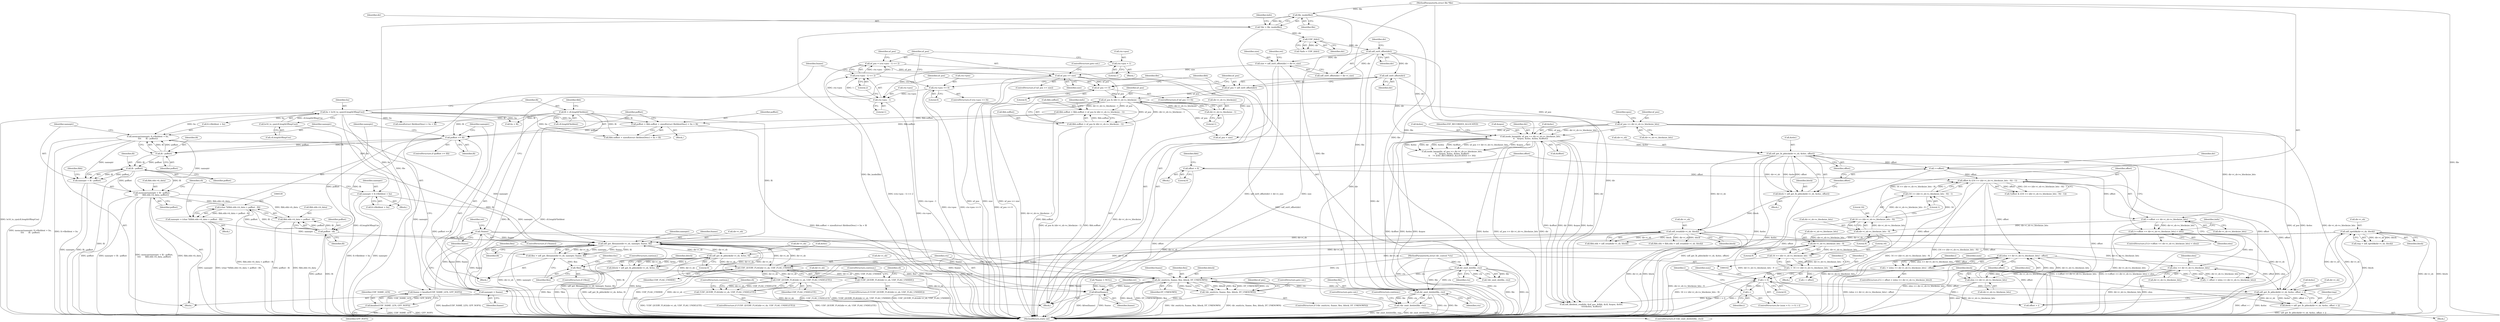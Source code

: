 digraph "1_linux_0e5cc9a40ada6046e6bc3bdfcd0c0d7e4b706b14@API" {
"1000554" [label="(Call,memcpy(nameptr, fi->fileIdent + liu,\n\t\t\t\t       lfi - poffset))"];
"1000551" [label="(Call,nameptr = fname)"];
"1000626" [label="(Call,udf_get_filename(dir->i_sb, nameptr, fname, lfi))"];
"1000408" [label="(Call,udf_tgetblk(dir->i_sb, block))"];
"1000397" [label="(Call,udf_get_lb_pblock(dir->i_sb, &eloc, offset + i))"];
"1000324" [label="(Call,udf_tread(dir->i_sb, block))"];
"1000265" [label="(Call,udf_get_lb_pblock(dir->i_sb, &eloc, offset))"];
"1000237" [label="(Call,inode_bmap(dir, nf_pos >> dir->i_sb->s_blocksize_bits,\n\t\t    &epos, &eloc, &elen, &offset))"];
"1000209" [label="(Call,udf_ext0_offset(dir))"];
"1000137" [label="(Call,udf_ext0_offset(dir))"];
"1000114" [label="(Call,UDF_I(dir))"];
"1000107" [label="(Call,*dir = file_inode(file))"];
"1000109" [label="(Call,file_inode(file))"];
"1000103" [label="(MethodParameterIn,struct file *file)"];
"1000239" [label="(Call,nf_pos >> dir->i_sb->s_blocksize_bits)"];
"1000219" [label="(Call,nf_pos & (dir->i_sb->s_blocksize - 1))"];
"1000207" [label="(Call,nf_pos = udf_ext0_offset(dir))"];
"1000204" [label="(Call,nf_pos == 0)"];
"1000185" [label="(Call,nf_pos >= size)"];
"1000175" [label="(Call,nf_pos = (ctx->pos - 1) << 2)"];
"1000177" [label="(Call,(ctx->pos - 1) << 2)"];
"1000178" [label="(Call,ctx->pos - 1)"];
"1000157" [label="(Call,ctx->pos == 0)"];
"1000170" [label="(Call,ctx->pos = 1)"];
"1000134" [label="(Call,size = udf_ext0_offset(dir) + dir->i_size)"];
"1000221" [label="(Call,dir->i_sb->s_blocksize - 1)"];
"1000263" [label="(Call,block = udf_get_lb_pblock(dir->i_sb, &eloc, offset))"];
"1000376" [label="(Call,(elen >> dir->i_sb->s_blocksize_bits) - offset)"];
"1000377" [label="(Call,elen >> dir->i_sb->s_blocksize_bits)"];
"1000367" [label="(Call,elen >> dir->i_sb->s_blocksize_bits)"];
"1000273" [label="(Call,(++offset << dir->i_sb->s_blocksize_bits) < elen)"];
"1000274" [label="(Call,++offset << dir->i_sb->s_blocksize_bits)"];
"1000275" [label="(Call,++offset)"];
"1000355" [label="(Call,dir->i_sb->s_blocksize_bits - 9)"];
"1000342" [label="(Call,dir->i_sb->s_blocksize_bits - 9)"];
"1000337" [label="(Call,offset & ((16 >> (dir->i_sb->s_blocksize_bits - 9)) - 1))"];
"1000311" [label="(Call,offset = 0)"];
"1000339" [label="(Call,(16 >> (dir->i_sb->s_blocksize_bits - 9)) - 1)"];
"1000340" [label="(Call,16 >> (dir->i_sb->s_blocksize_bits - 9))"];
"1000389" [label="(Call,i > 0)"];
"1000374" [label="(Call,i = (elen >> dir->i_sb->s_blocksize_bits) - offset)"];
"1000392" [label="(Call,i--)"];
"1000351" [label="(Call,i = 16 >> (dir->i_sb->s_blocksize_bits - 9))"];
"1000353" [label="(Call,16 >> (dir->i_sb->s_blocksize_bits - 9))"];
"1000395" [label="(Call,block = udf_get_lb_pblock(dir->i_sb, &eloc, offset + i))"];
"1000647" [label="(Call,udf_get_lb_pblock(dir->i_sb, &tloc, 0))"];
"1000604" [label="(Call,UDF_QUERY_FLAG(dir->i_sb, UDF_FLAG_UNHIDE))"];
"1000587" [label="(Call,UDF_QUERY_FLAG(dir->i_sb, UDF_FLAG_UNDELETE))"];
"1000509" [label="(Call,nameptr = fi->fileIdent + liu)"];
"1000489" [label="(Call,liu = le16_to_cpu(cfi.lengthOfImpUse))"];
"1000491" [label="(Call,le16_to_cpu(cfi.lengthOfImpUse))"];
"1000536" [label="(Call,nameptr = (char *)(fibh.ebh->b_data + poffset - lfi))"];
"1000538" [label="(Call,(char *)(fibh.ebh->b_data + poffset - lfi))"];
"1000564" [label="(Call,memcpy(nameptr + lfi - poffset,\n\t\t\t\t       fibh.ebh->b_data, poffset))"];
"1000554" [label="(Call,memcpy(nameptr, fi->fileIdent + liu,\n\t\t\t\t       lfi - poffset))"];
"1000561" [label="(Call,lfi - poffset)"];
"1000532" [label="(Call,poffset >= lfi)"];
"1000519" [label="(Call,poffset = fibh.soffset + sizeof(struct fileIdentDesc) + liu + lfi)"];
"1000211" [label="(Call,fibh.soffset = fibh.eoffset = nf_pos & (dir->i_sb->s_blocksize - 1))"];
"1000215" [label="(Call,fibh.eoffset = nf_pos & (dir->i_sb->s_blocksize - 1))"];
"1000495" [label="(Call,lfi = cfi.lengthFileIdent)"];
"1000567" [label="(Call,lfi - poffset)"];
"1000546" [label="(Call,poffset - lfi)"];
"1000656" [label="(Call,dir_emit(ctx, fname, flen, iblock, DT_UNKNOWN))"];
"1000165" [label="(Call,dir_emit_dot(file, ctx))"];
"1000104" [label="(MethodParameterIn,struct dir_context *ctx)"];
"1000619" [label="(Call,dir_emit_dotdot(file, ctx))"];
"1000634" [label="(Call,!flen)"];
"1000624" [label="(Call,flen = udf_get_filename(dir->i_sb, nameptr, fname, lfi))"];
"1000645" [label="(Call,iblock = udf_get_lb_pblock(dir->i_sb, &tloc, 0))"];
"1000195" [label="(Call,!fname)"];
"1000189" [label="(Call,fname = kmalloc(UDF_NAME_LEN, GFP_NOFS))"];
"1000191" [label="(Call,kmalloc(UDF_NAME_LEN, GFP_NOFS))"];
"1000565" [label="(Call,nameptr + lfi - poffset)"];
"1000586" [label="(Call,!UDF_QUERY_FLAG(dir->i_sb, UDF_FLAG_UNDELETE))"];
"1000603" [label="(Call,!UDF_QUERY_FLAG(dir->i_sb, UDF_FLAG_UNHIDE))"];
"1000618" [label="(Call,!dir_emit_dotdot(file, ctx))"];
"1000655" [label="(Call,!dir_emit(ctx, fname, flen, iblock, DT_UNKNOWN))"];
"1000693" [label="(Call,kfree(fname))"];
"1000540" [label="(Call,fibh.ebh->b_data + poffset - lfi)"];
"1000561" [label="(Call,lfi - poffset)"];
"1000108" [label="(Identifier,dir)"];
"1000365" [label="(Identifier,i)"];
"1000189" [label="(Call,fname = kmalloc(UDF_NAME_LEN, GFP_NOFS))"];
"1000265" [label="(Call,udf_get_lb_pblock(dir->i_sb, &eloc, offset))"];
"1000519" [label="(Call,poffset = fibh.soffset + sizeof(struct fileIdentDesc) + liu + lfi)"];
"1000109" [label="(Call,file_inode(file))"];
"1000274" [label="(Call,++offset << dir->i_sb->s_blocksize_bits)"];
"1000453" [label="(Call,nf_pos < size)"];
"1000391" [label="(Literal,0)"];
"1000401" [label="(Call,&eloc)"];
"1000199" [label="(Identifier,ret)"];
"1000509" [label="(Call,nameptr = fi->fileIdent + liu)"];
"1000340" [label="(Call,16 >> (dir->i_sb->s_blocksize_bits - 9))"];
"1000469" [label="(Call,udf_fileident_read(dir, &nf_pos, &fibh, &cfi, &epos, &eloc,\n\t\t\t\t\t&elen, &offset))"];
"1000114" [label="(Call,UDF_I(dir))"];
"1000547" [label="(Identifier,poffset)"];
"1000533" [label="(Identifier,poffset)"];
"1000375" [label="(Identifier,i)"];
"1000661" [label="(Identifier,DT_UNKNOWN)"];
"1000551" [label="(Call,nameptr = fname)"];
"1000127" [label="(Call,*fname = NULL)"];
"1000622" [label="(ControlStructure,goto out;)"];
"1000207" [label="(Call,nf_pos = udf_ext0_offset(dir))"];
"1000362" [label="(ControlStructure,if (i + offset > (elen >> dir->i_sb->s_blocksize_bits)))"];
"1000363" [label="(Call,i + offset > (elen >> dir->i_sb->s_blocksize_bits))"];
"1000528" [label="(Call,liu + lfi)"];
"1000191" [label="(Call,kmalloc(UDF_NAME_LEN, GFP_NOFS))"];
"1000376" [label="(Call,(elen >> dir->i_sb->s_blocksize_bits) - offset)"];
"1000555" [label="(Identifier,nameptr)"];
"1000694" [label="(Identifier,fname)"];
"1000495" [label="(Call,lfi = cfi.lengthFileIdent)"];
"1000137" [label="(Call,udf_ext0_offset(dir))"];
"1000176" [label="(Identifier,nf_pos)"];
"1000187" [label="(Identifier,size)"];
"1000490" [label="(Identifier,liu)"];
"1000568" [label="(Identifier,lfi)"];
"1000635" [label="(Identifier,flen)"];
"1000377" [label="(Call,elen >> dir->i_sb->s_blocksize_bits)"];
"1000492" [label="(Call,cfi.lengthOfImpUse)"];
"1000175" [label="(Call,nf_pos = (ctx->pos - 1) << 2)"];
"1000352" [label="(Identifier,i)"];
"1000161" [label="(Literal,0)"];
"1000158" [label="(Call,ctx->pos)"];
"1000586" [label="(Call,!UDF_QUERY_FLAG(dir->i_sb, UDF_FLAG_UNDELETE))"];
"1000532" [label="(Call,poffset >= lfi)"];
"1000313" [label="(Literal,0)"];
"1000336" [label="(Call,!(offset & ((16 >> (dir->i_sb->s_blocksize_bits - 9)) - 1)))"];
"1000403" [label="(Call,offset + i)"];
"1000271" [label="(Identifier,offset)"];
"1000134" [label="(Call,size = udf_ext0_offset(dir) + dir->i_size)"];
"1000491" [label="(Call,le16_to_cpu(cfi.lengthOfImpUse))"];
"1000103" [label="(MethodParameterIn,struct file *file)"];
"1000162" [label="(Block,)"];
"1000608" [label="(Identifier,UDF_FLAG_UNHIDE)"];
"1000658" [label="(Identifier,fname)"];
"1000104" [label="(MethodParameterIn,struct dir_context *ctx)"];
"1000517" [label="(Block,)"];
"1000632" [label="(Identifier,lfi)"];
"1000188" [label="(ControlStructure,goto out;)"];
"1000361" [label="(Literal,9)"];
"1000433" [label="(Identifier,num)"];
"1000206" [label="(Literal,0)"];
"1000591" [label="(Identifier,UDF_FLAG_UNDELETE)"];
"1000625" [label="(Identifier,flen)"];
"1000277" [label="(Call,dir->i_sb->s_blocksize_bits)"];
"1000605" [label="(Call,dir->i_sb)"];
"1000645" [label="(Call,iblock = udf_get_lb_pblock(dir->i_sb, &tloc, 0))"];
"1000620" [label="(Identifier,file)"];
"1000454" [label="(Identifier,nf_pos)"];
"1000204" [label="(Call,nf_pos == 0)"];
"1000182" [label="(Literal,1)"];
"1000179" [label="(Call,ctx->pos)"];
"1000634" [label="(Call,!flen)"];
"1000587" [label="(Call,UDF_QUERY_FLAG(dir->i_sb, UDF_FLAG_UNDELETE))"];
"1000630" [label="(Identifier,nameptr)"];
"1000136" [label="(Call,udf_ext0_offset(dir) + dir->i_size)"];
"1000356" [label="(Call,dir->i_sb->s_blocksize_bits)"];
"1000565" [label="(Call,nameptr + lfi - poffset)"];
"1000266" [label="(Call,dir->i_sb)"];
"1000275" [label="(Call,++offset)"];
"1000212" [label="(Call,fibh.soffset)"];
"1000205" [label="(Identifier,nf_pos)"];
"1000174" [label="(Literal,1)"];
"1000354" [label="(Literal,16)"];
"1000569" [label="(Identifier,poffset)"];
"1000236" [label="(Call,inode_bmap(dir, nf_pos >> dir->i_sb->s_blocksize_bits,\n\t\t    &epos, &eloc, &elen, &offset)\n\t\t    != (EXT_RECORDED_ALLOCATED >> 30))"];
"1000311" [label="(Call,offset = 0)"];
"1000178" [label="(Call,ctx->pos - 1)"];
"1000603" [label="(Call,!UDF_QUERY_FLAG(dir->i_sb, UDF_FLAG_UNHIDE))"];
"1000597" [label="(Identifier,cfi)"];
"1000255" [label="(Identifier,EXT_RECORDED_ALLOCATED)"];
"1000531" [label="(ControlStructure,if (poffset >= lfi))"];
"1000536" [label="(Call,nameptr = (char *)(fibh.ebh->b_data + poffset - lfi))"];
"1000623" [label="(ControlStructure,continue;)"];
"1000541" [label="(Call,fibh.ebh->b_data)"];
"1000389" [label="(Call,i > 0)"];
"1000575" [label="(Identifier,poffset)"];
"1000112" [label="(Call,*iinfo = UDF_I(dir))"];
"1000227" [label="(Literal,1)"];
"1000216" [label="(Call,fibh.eoffset)"];
"1000349" [label="(Literal,1)"];
"1000636" [label="(ControlStructure,continue;)"];
"1000550" [label="(Block,)"];
"1000546" [label="(Call,poffset - lfi)"];
"1000246" [label="(Call,&epos)"];
"1000165" [label="(Call,dir_emit_dot(file, ctx))"];
"1000238" [label="(Identifier,dir)"];
"1000222" [label="(Call,dir->i_sb->s_blocksize)"];
"1000231" [label="(Identifier,iinfo)"];
"1000353" [label="(Call,16 >> (dir->i_sb->s_blocksize_bits - 9))"];
"1000618" [label="(Call,!dir_emit_dotdot(file, ctx))"];
"1000633" [label="(ControlStructure,if (!flen))"];
"1000697" [label="(MethodReturn,static int)"];
"1000535" [label="(Block,)"];
"1000617" [label="(ControlStructure,if (!dir_emit_dotdot(file, ctx)))"];
"1000234" [label="(Block,)"];
"1000209" [label="(Call,udf_ext0_offset(dir))"];
"1000351" [label="(Call,i = 16 >> (dir->i_sb->s_blocksize_bits - 9))"];
"1000393" [label="(Identifier,i)"];
"1000164" [label="(Call,!dir_emit_dot(file, ctx))"];
"1000613" [label="(Identifier,cfi)"];
"1000521" [label="(Call,fibh.soffset + sizeof(struct fileIdentDesc) + liu + lfi)"];
"1000105" [label="(Block,)"];
"1000140" [label="(Identifier,dir)"];
"1000659" [label="(Identifier,flen)"];
"1000324" [label="(Call,udf_tread(dir->i_sb, block))"];
"1000497" [label="(Call,cfi.lengthFileIdent)"];
"1000385" [label="(ControlStructure,for (num = 0; i > 0; i--))"];
"1000184" [label="(ControlStructure,if (nf_pos >= size))"];
"1000312" [label="(Identifier,offset)"];
"1000580" [label="(Identifier,cfi)"];
"1000395" [label="(Call,block = udf_get_lb_pblock(dir->i_sb, &eloc, offset + i))"];
"1000368" [label="(Identifier,elen)"];
"1000355" [label="(Call,dir->i_sb->s_blocksize_bits - 9)"];
"1000279" [label="(Identifier,dir)"];
"1000392" [label="(Call,i--)"];
"1000221" [label="(Call,dir->i_sb->s_blocksize - 1)"];
"1000151" [label="(Identifier,ret)"];
"1000237" [label="(Call,inode_bmap(dir, nf_pos >> dir->i_sb->s_blocksize_bits,\n\t\t    &epos, &eloc, &elen, &offset))"];
"1000264" [label="(Identifier,block)"];
"1000110" [label="(Identifier,file)"];
"1000115" [label="(Identifier,dir)"];
"1000631" [label="(Identifier,fname)"];
"1000166" [label="(Identifier,file)"];
"1000325" [label="(Call,dir->i_sb)"];
"1000537" [label="(Identifier,nameptr)"];
"1000585" [label="(ControlStructure,if (!UDF_QUERY_FLAG(dir->i_sb, UDF_FLAG_UNDELETE)))"];
"1000696" [label="(Identifier,ret)"];
"1000564" [label="(Call,memcpy(nameptr + lfi - poffset,\n\t\t\t\t       fibh.ebh->b_data, poffset))"];
"1000588" [label="(Call,dir->i_sb)"];
"1000240" [label="(Identifier,nf_pos)"];
"1000570" [label="(Call,fibh.ebh->b_data)"];
"1000113" [label="(Identifier,iinfo)"];
"1000396" [label="(Identifier,block)"];
"1000511" [label="(Call,fi->fileIdent + liu)"];
"1000328" [label="(Identifier,block)"];
"1000276" [label="(Identifier,offset)"];
"1000379" [label="(Call,dir->i_sb->s_blocksize_bits)"];
"1000387" [label="(Identifier,num)"];
"1000407" [label="(Identifier,tmp)"];
"1000190" [label="(Identifier,fname)"];
"1000520" [label="(Identifier,poffset)"];
"1000193" [label="(Identifier,GFP_NOFS)"];
"1000408" [label="(Call,udf_tgetblk(dir->i_sb, block))"];
"1000208" [label="(Identifier,nf_pos)"];
"1000186" [label="(Identifier,nf_pos)"];
"1000320" [label="(Call,fibh.ebh = udf_tread(dir->i_sb, block))"];
"1000156" [label="(ControlStructure,if (ctx->pos == 0))"];
"1000342" [label="(Call,dir->i_sb->s_blocksize_bits - 9)"];
"1000548" [label="(Identifier,lfi)"];
"1000627" [label="(Call,dir->i_sb)"];
"1000406" [label="(Call,tmp = udf_tgetblk(dir->i_sb, block))"];
"1000263" [label="(Call,block = udf_get_lb_pblock(dir->i_sb, &eloc, offset))"];
"1000241" [label="(Call,dir->i_sb->s_blocksize_bits)"];
"1000211" [label="(Call,fibh.soffset = fibh.eoffset = nf_pos & (dir->i_sb->s_blocksize - 1))"];
"1000489" [label="(Call,liu = le16_to_cpu(cfi.lengthOfImpUse))"];
"1000272" [label="(ControlStructure,if ((++offset << dir->i_sb->s_blocksize_bits) < elen))"];
"1000510" [label="(Identifier,nameptr)"];
"1000626" [label="(Call,udf_get_filename(dir->i_sb, nameptr, fname, lfi))"];
"1000239" [label="(Call,nf_pos >> dir->i_sb->s_blocksize_bits)"];
"1000192" [label="(Identifier,UDF_NAME_LEN)"];
"1000656" [label="(Call,dir_emit(ctx, fname, flen, iblock, DT_UNKNOWN))"];
"1000195" [label="(Call,!fname)"];
"1000210" [label="(Identifier,dir)"];
"1000183" [label="(Literal,2)"];
"1000348" [label="(Literal,9)"];
"1000310" [label="(Block,)"];
"1000660" [label="(Identifier,iblock)"];
"1000107" [label="(Call,*dir = file_inode(file))"];
"1000185" [label="(Call,nf_pos >= size)"];
"1000364" [label="(Call,i + offset)"];
"1000609" [label="(ControlStructure,continue;)"];
"1000203" [label="(ControlStructure,if (nf_pos == 0))"];
"1000252" [label="(Call,&offset)"];
"1000177" [label="(Call,(ctx->pos - 1) << 2)"];
"1000646" [label="(Identifier,iblock)"];
"1000397" [label="(Call,udf_get_lb_pblock(dir->i_sb, &eloc, offset + i))"];
"1000316" [label="(Call,fibh.sbh = fibh.ebh = udf_tread(dir->i_sb, block))"];
"1000171" [label="(Call,ctx->pos)"];
"1000624" [label="(Call,flen = udf_get_filename(dir->i_sb, nameptr, fname, lfi))"];
"1000248" [label="(Call,&eloc)"];
"1000338" [label="(Identifier,offset)"];
"1000619" [label="(Call,dir_emit_dotdot(file, ctx))"];
"1000503" [label="(Identifier,fibh)"];
"1000556" [label="(Call,fi->fileIdent + liu)"];
"1000496" [label="(Identifier,lfi)"];
"1000343" [label="(Call,dir->i_sb->s_blocksize_bits)"];
"1000456" [label="(Block,)"];
"1000648" [label="(Call,dir->i_sb)"];
"1000247" [label="(Identifier,epos)"];
"1000563" [label="(Identifier,poffset)"];
"1000638" [label="(Identifier,tloc)"];
"1000138" [label="(Identifier,dir)"];
"1000220" [label="(Identifier,nf_pos)"];
"1000219" [label="(Call,nf_pos & (dir->i_sb->s_blocksize - 1))"];
"1000394" [label="(Block,)"];
"1000170" [label="(Call,ctx->pos = 1)"];
"1000655" [label="(Call,!dir_emit(ctx, fname, flen, iblock, DT_UNKNOWN))"];
"1000654" [label="(ControlStructure,if (!dir_emit(ctx, fname, flen, iblock, DT_UNKNOWN)))"];
"1000157" [label="(Call,ctx->pos == 0)"];
"1000602" [label="(ControlStructure,if (!UDF_QUERY_FLAG(dir->i_sb, UDF_FLAG_UNHIDE)))"];
"1000167" [label="(Identifier,ctx)"];
"1000554" [label="(Call,memcpy(nameptr, fi->fileIdent + liu,\n\t\t\t\t       lfi - poffset))"];
"1000604" [label="(Call,UDF_QUERY_FLAG(dir->i_sb, UDF_FLAG_UNHIDE))"];
"1000525" [label="(Call,sizeof(struct fileIdentDesc) + liu + lfi)"];
"1000194" [label="(ControlStructure,if (!fname))"];
"1000196" [label="(Identifier,fname)"];
"1000693" [label="(Call,kfree(fname))"];
"1000369" [label="(Call,dir->i_sb->s_blocksize_bits)"];
"1000657" [label="(Identifier,ctx)"];
"1000647" [label="(Call,udf_get_lb_pblock(dir->i_sb, &tloc, 0))"];
"1000213" [label="(Identifier,fibh)"];
"1000651" [label="(Call,&tloc)"];
"1000534" [label="(Identifier,lfi)"];
"1000135" [label="(Identifier,size)"];
"1000662" [label="(ControlStructure,goto out;)"];
"1000553" [label="(Identifier,fname)"];
"1000398" [label="(Call,dir->i_sb)"];
"1000552" [label="(Identifier,nameptr)"];
"1000318" [label="(Identifier,fibh)"];
"1000621" [label="(Identifier,ctx)"];
"1000390" [label="(Identifier,i)"];
"1000540" [label="(Call,fibh.ebh->b_data + poffset - lfi)"];
"1000562" [label="(Identifier,lfi)"];
"1000269" [label="(Call,&eloc)"];
"1000367" [label="(Call,elen >> dir->i_sb->s_blocksize_bits)"];
"1000282" [label="(Identifier,elen)"];
"1000566" [label="(Identifier,nameptr)"];
"1000287" [label="(Identifier,iinfo)"];
"1000339" [label="(Call,(16 >> (dir->i_sb->s_blocksize_bits - 9)) - 1)"];
"1000350" [label="(Block,)"];
"1000592" [label="(ControlStructure,continue;)"];
"1000273" [label="(Call,(++offset << dir->i_sb->s_blocksize_bits) < elen)"];
"1000378" [label="(Identifier,elen)"];
"1000337" [label="(Call,offset & ((16 >> (dir->i_sb->s_blocksize_bits - 9)) - 1))"];
"1000538" [label="(Call,(char *)(fibh.ebh->b_data + poffset - lfi))"];
"1000341" [label="(Literal,16)"];
"1000384" [label="(Identifier,offset)"];
"1000250" [label="(Call,&elen)"];
"1000508" [label="(Block,)"];
"1000572" [label="(Identifier,fibh)"];
"1000567" [label="(Call,lfi - poffset)"];
"1000412" [label="(Identifier,block)"];
"1000653" [label="(Literal,0)"];
"1000409" [label="(Call,dir->i_sb)"];
"1000215" [label="(Call,fibh.eoffset = nf_pos & (dir->i_sb->s_blocksize - 1))"];
"1000374" [label="(Call,i = (elen >> dir->i_sb->s_blocksize_bits) - offset)"];
"1000554" -> "1000550"  [label="AST: "];
"1000554" -> "1000561"  [label="CFG: "];
"1000555" -> "1000554"  [label="AST: "];
"1000556" -> "1000554"  [label="AST: "];
"1000561" -> "1000554"  [label="AST: "];
"1000566" -> "1000554"  [label="CFG: "];
"1000554" -> "1000697"  [label="DDG: memcpy(nameptr, fi->fileIdent + liu,\n\t\t\t\t       lfi - poffset)"];
"1000554" -> "1000697"  [label="DDG: fi->fileIdent + liu"];
"1000551" -> "1000554"  [label="DDG: nameptr"];
"1000489" -> "1000554"  [label="DDG: liu"];
"1000561" -> "1000554"  [label="DDG: lfi"];
"1000561" -> "1000554"  [label="DDG: poffset"];
"1000554" -> "1000564"  [label="DDG: nameptr"];
"1000554" -> "1000565"  [label="DDG: nameptr"];
"1000554" -> "1000626"  [label="DDG: nameptr"];
"1000551" -> "1000550"  [label="AST: "];
"1000551" -> "1000553"  [label="CFG: "];
"1000552" -> "1000551"  [label="AST: "];
"1000553" -> "1000551"  [label="AST: "];
"1000555" -> "1000551"  [label="CFG: "];
"1000626" -> "1000551"  [label="DDG: fname"];
"1000656" -> "1000551"  [label="DDG: fname"];
"1000195" -> "1000551"  [label="DDG: fname"];
"1000626" -> "1000624"  [label="AST: "];
"1000626" -> "1000632"  [label="CFG: "];
"1000627" -> "1000626"  [label="AST: "];
"1000630" -> "1000626"  [label="AST: "];
"1000631" -> "1000626"  [label="AST: "];
"1000632" -> "1000626"  [label="AST: "];
"1000624" -> "1000626"  [label="CFG: "];
"1000626" -> "1000697"  [label="DDG: nameptr"];
"1000626" -> "1000697"  [label="DDG: lfi"];
"1000626" -> "1000697"  [label="DDG: dir->i_sb"];
"1000626" -> "1000587"  [label="DDG: dir->i_sb"];
"1000626" -> "1000604"  [label="DDG: dir->i_sb"];
"1000626" -> "1000624"  [label="DDG: dir->i_sb"];
"1000626" -> "1000624"  [label="DDG: nameptr"];
"1000626" -> "1000624"  [label="DDG: fname"];
"1000626" -> "1000624"  [label="DDG: lfi"];
"1000408" -> "1000626"  [label="DDG: dir->i_sb"];
"1000647" -> "1000626"  [label="DDG: dir->i_sb"];
"1000604" -> "1000626"  [label="DDG: dir->i_sb"];
"1000324" -> "1000626"  [label="DDG: dir->i_sb"];
"1000587" -> "1000626"  [label="DDG: dir->i_sb"];
"1000509" -> "1000626"  [label="DDG: nameptr"];
"1000536" -> "1000626"  [label="DDG: nameptr"];
"1000656" -> "1000626"  [label="DDG: fname"];
"1000195" -> "1000626"  [label="DDG: fname"];
"1000546" -> "1000626"  [label="DDG: lfi"];
"1000567" -> "1000626"  [label="DDG: lfi"];
"1000495" -> "1000626"  [label="DDG: lfi"];
"1000626" -> "1000647"  [label="DDG: dir->i_sb"];
"1000626" -> "1000656"  [label="DDG: fname"];
"1000626" -> "1000693"  [label="DDG: fname"];
"1000408" -> "1000406"  [label="AST: "];
"1000408" -> "1000412"  [label="CFG: "];
"1000409" -> "1000408"  [label="AST: "];
"1000412" -> "1000408"  [label="AST: "];
"1000406" -> "1000408"  [label="CFG: "];
"1000408" -> "1000697"  [label="DDG: dir->i_sb"];
"1000408" -> "1000697"  [label="DDG: block"];
"1000408" -> "1000397"  [label="DDG: dir->i_sb"];
"1000408" -> "1000406"  [label="DDG: dir->i_sb"];
"1000408" -> "1000406"  [label="DDG: block"];
"1000397" -> "1000408"  [label="DDG: dir->i_sb"];
"1000395" -> "1000408"  [label="DDG: block"];
"1000408" -> "1000587"  [label="DDG: dir->i_sb"];
"1000408" -> "1000604"  [label="DDG: dir->i_sb"];
"1000397" -> "1000395"  [label="AST: "];
"1000397" -> "1000403"  [label="CFG: "];
"1000398" -> "1000397"  [label="AST: "];
"1000401" -> "1000397"  [label="AST: "];
"1000403" -> "1000397"  [label="AST: "];
"1000395" -> "1000397"  [label="CFG: "];
"1000397" -> "1000697"  [label="DDG: &eloc"];
"1000397" -> "1000697"  [label="DDG: offset + i"];
"1000397" -> "1000395"  [label="DDG: dir->i_sb"];
"1000397" -> "1000395"  [label="DDG: &eloc"];
"1000397" -> "1000395"  [label="DDG: offset + i"];
"1000324" -> "1000397"  [label="DDG: dir->i_sb"];
"1000265" -> "1000397"  [label="DDG: &eloc"];
"1000376" -> "1000397"  [label="DDG: offset"];
"1000337" -> "1000397"  [label="DDG: offset"];
"1000389" -> "1000397"  [label="DDG: i"];
"1000397" -> "1000469"  [label="DDG: &eloc"];
"1000324" -> "1000320"  [label="AST: "];
"1000324" -> "1000328"  [label="CFG: "];
"1000325" -> "1000324"  [label="AST: "];
"1000328" -> "1000324"  [label="AST: "];
"1000320" -> "1000324"  [label="CFG: "];
"1000324" -> "1000697"  [label="DDG: block"];
"1000324" -> "1000697"  [label="DDG: dir->i_sb"];
"1000324" -> "1000316"  [label="DDG: dir->i_sb"];
"1000324" -> "1000316"  [label="DDG: block"];
"1000324" -> "1000320"  [label="DDG: dir->i_sb"];
"1000324" -> "1000320"  [label="DDG: block"];
"1000265" -> "1000324"  [label="DDG: dir->i_sb"];
"1000263" -> "1000324"  [label="DDG: block"];
"1000324" -> "1000587"  [label="DDG: dir->i_sb"];
"1000324" -> "1000604"  [label="DDG: dir->i_sb"];
"1000265" -> "1000263"  [label="AST: "];
"1000265" -> "1000271"  [label="CFG: "];
"1000266" -> "1000265"  [label="AST: "];
"1000269" -> "1000265"  [label="AST: "];
"1000271" -> "1000265"  [label="AST: "];
"1000263" -> "1000265"  [label="CFG: "];
"1000265" -> "1000697"  [label="DDG: &eloc"];
"1000265" -> "1000263"  [label="DDG: dir->i_sb"];
"1000265" -> "1000263"  [label="DDG: &eloc"];
"1000265" -> "1000263"  [label="DDG: offset"];
"1000237" -> "1000265"  [label="DDG: &eloc"];
"1000265" -> "1000275"  [label="DDG: offset"];
"1000265" -> "1000469"  [label="DDG: &eloc"];
"1000237" -> "1000236"  [label="AST: "];
"1000237" -> "1000252"  [label="CFG: "];
"1000238" -> "1000237"  [label="AST: "];
"1000239" -> "1000237"  [label="AST: "];
"1000246" -> "1000237"  [label="AST: "];
"1000248" -> "1000237"  [label="AST: "];
"1000250" -> "1000237"  [label="AST: "];
"1000252" -> "1000237"  [label="AST: "];
"1000255" -> "1000237"  [label="CFG: "];
"1000237" -> "1000697"  [label="DDG: &eloc"];
"1000237" -> "1000697"  [label="DDG: nf_pos >> dir->i_sb->s_blocksize_bits"];
"1000237" -> "1000697"  [label="DDG: dir"];
"1000237" -> "1000697"  [label="DDG: &offset"];
"1000237" -> "1000697"  [label="DDG: &elen"];
"1000237" -> "1000697"  [label="DDG: &epos"];
"1000237" -> "1000236"  [label="DDG: &eloc"];
"1000237" -> "1000236"  [label="DDG: dir"];
"1000237" -> "1000236"  [label="DDG: &elen"];
"1000237" -> "1000236"  [label="DDG: &offset"];
"1000237" -> "1000236"  [label="DDG: nf_pos >> dir->i_sb->s_blocksize_bits"];
"1000237" -> "1000236"  [label="DDG: &epos"];
"1000209" -> "1000237"  [label="DDG: dir"];
"1000137" -> "1000237"  [label="DDG: dir"];
"1000239" -> "1000237"  [label="DDG: nf_pos"];
"1000239" -> "1000237"  [label="DDG: dir->i_sb->s_blocksize_bits"];
"1000237" -> "1000469"  [label="DDG: dir"];
"1000237" -> "1000469"  [label="DDG: &epos"];
"1000237" -> "1000469"  [label="DDG: &elen"];
"1000237" -> "1000469"  [label="DDG: &offset"];
"1000209" -> "1000207"  [label="AST: "];
"1000209" -> "1000210"  [label="CFG: "];
"1000210" -> "1000209"  [label="AST: "];
"1000207" -> "1000209"  [label="CFG: "];
"1000209" -> "1000697"  [label="DDG: dir"];
"1000209" -> "1000207"  [label="DDG: dir"];
"1000137" -> "1000209"  [label="DDG: dir"];
"1000209" -> "1000469"  [label="DDG: dir"];
"1000137" -> "1000136"  [label="AST: "];
"1000137" -> "1000138"  [label="CFG: "];
"1000138" -> "1000137"  [label="AST: "];
"1000140" -> "1000137"  [label="CFG: "];
"1000137" -> "1000697"  [label="DDG: dir"];
"1000137" -> "1000134"  [label="DDG: dir"];
"1000137" -> "1000136"  [label="DDG: dir"];
"1000114" -> "1000137"  [label="DDG: dir"];
"1000137" -> "1000469"  [label="DDG: dir"];
"1000114" -> "1000112"  [label="AST: "];
"1000114" -> "1000115"  [label="CFG: "];
"1000115" -> "1000114"  [label="AST: "];
"1000112" -> "1000114"  [label="CFG: "];
"1000114" -> "1000112"  [label="DDG: dir"];
"1000107" -> "1000114"  [label="DDG: dir"];
"1000107" -> "1000105"  [label="AST: "];
"1000107" -> "1000109"  [label="CFG: "];
"1000108" -> "1000107"  [label="AST: "];
"1000109" -> "1000107"  [label="AST: "];
"1000113" -> "1000107"  [label="CFG: "];
"1000107" -> "1000697"  [label="DDG: file_inode(file)"];
"1000109" -> "1000107"  [label="DDG: file"];
"1000109" -> "1000110"  [label="CFG: "];
"1000110" -> "1000109"  [label="AST: "];
"1000109" -> "1000697"  [label="DDG: file"];
"1000103" -> "1000109"  [label="DDG: file"];
"1000109" -> "1000165"  [label="DDG: file"];
"1000109" -> "1000619"  [label="DDG: file"];
"1000103" -> "1000102"  [label="AST: "];
"1000103" -> "1000697"  [label="DDG: file"];
"1000103" -> "1000165"  [label="DDG: file"];
"1000103" -> "1000619"  [label="DDG: file"];
"1000239" -> "1000241"  [label="CFG: "];
"1000240" -> "1000239"  [label="AST: "];
"1000241" -> "1000239"  [label="AST: "];
"1000247" -> "1000239"  [label="CFG: "];
"1000239" -> "1000697"  [label="DDG: nf_pos"];
"1000239" -> "1000697"  [label="DDG: dir->i_sb->s_blocksize_bits"];
"1000219" -> "1000239"  [label="DDG: nf_pos"];
"1000239" -> "1000274"  [label="DDG: dir->i_sb->s_blocksize_bits"];
"1000239" -> "1000453"  [label="DDG: nf_pos"];
"1000219" -> "1000215"  [label="AST: "];
"1000219" -> "1000221"  [label="CFG: "];
"1000220" -> "1000219"  [label="AST: "];
"1000221" -> "1000219"  [label="AST: "];
"1000215" -> "1000219"  [label="CFG: "];
"1000219" -> "1000697"  [label="DDG: dir->i_sb->s_blocksize - 1"];
"1000219" -> "1000211"  [label="DDG: nf_pos"];
"1000219" -> "1000211"  [label="DDG: dir->i_sb->s_blocksize - 1"];
"1000219" -> "1000215"  [label="DDG: nf_pos"];
"1000219" -> "1000215"  [label="DDG: dir->i_sb->s_blocksize - 1"];
"1000207" -> "1000219"  [label="DDG: nf_pos"];
"1000204" -> "1000219"  [label="DDG: nf_pos"];
"1000221" -> "1000219"  [label="DDG: dir->i_sb->s_blocksize"];
"1000221" -> "1000219"  [label="DDG: 1"];
"1000219" -> "1000453"  [label="DDG: nf_pos"];
"1000207" -> "1000203"  [label="AST: "];
"1000208" -> "1000207"  [label="AST: "];
"1000213" -> "1000207"  [label="CFG: "];
"1000207" -> "1000697"  [label="DDG: udf_ext0_offset(dir)"];
"1000204" -> "1000203"  [label="AST: "];
"1000204" -> "1000206"  [label="CFG: "];
"1000205" -> "1000204"  [label="AST: "];
"1000206" -> "1000204"  [label="AST: "];
"1000208" -> "1000204"  [label="CFG: "];
"1000213" -> "1000204"  [label="CFG: "];
"1000204" -> "1000697"  [label="DDG: nf_pos == 0"];
"1000185" -> "1000204"  [label="DDG: nf_pos"];
"1000185" -> "1000184"  [label="AST: "];
"1000185" -> "1000187"  [label="CFG: "];
"1000186" -> "1000185"  [label="AST: "];
"1000187" -> "1000185"  [label="AST: "];
"1000188" -> "1000185"  [label="CFG: "];
"1000190" -> "1000185"  [label="CFG: "];
"1000185" -> "1000697"  [label="DDG: nf_pos"];
"1000185" -> "1000697"  [label="DDG: size"];
"1000185" -> "1000697"  [label="DDG: nf_pos >= size"];
"1000175" -> "1000185"  [label="DDG: nf_pos"];
"1000134" -> "1000185"  [label="DDG: size"];
"1000185" -> "1000453"  [label="DDG: size"];
"1000175" -> "1000105"  [label="AST: "];
"1000175" -> "1000177"  [label="CFG: "];
"1000176" -> "1000175"  [label="AST: "];
"1000177" -> "1000175"  [label="AST: "];
"1000186" -> "1000175"  [label="CFG: "];
"1000175" -> "1000697"  [label="DDG: (ctx->pos - 1) << 2"];
"1000177" -> "1000175"  [label="DDG: ctx->pos - 1"];
"1000177" -> "1000175"  [label="DDG: 2"];
"1000177" -> "1000183"  [label="CFG: "];
"1000178" -> "1000177"  [label="AST: "];
"1000183" -> "1000177"  [label="AST: "];
"1000177" -> "1000697"  [label="DDG: ctx->pos - 1"];
"1000178" -> "1000177"  [label="DDG: ctx->pos"];
"1000178" -> "1000177"  [label="DDG: 1"];
"1000178" -> "1000182"  [label="CFG: "];
"1000179" -> "1000178"  [label="AST: "];
"1000182" -> "1000178"  [label="AST: "];
"1000183" -> "1000178"  [label="CFG: "];
"1000178" -> "1000697"  [label="DDG: ctx->pos"];
"1000157" -> "1000178"  [label="DDG: ctx->pos"];
"1000170" -> "1000178"  [label="DDG: ctx->pos"];
"1000157" -> "1000156"  [label="AST: "];
"1000157" -> "1000161"  [label="CFG: "];
"1000158" -> "1000157"  [label="AST: "];
"1000161" -> "1000157"  [label="AST: "];
"1000166" -> "1000157"  [label="CFG: "];
"1000176" -> "1000157"  [label="CFG: "];
"1000157" -> "1000697"  [label="DDG: ctx->pos == 0"];
"1000157" -> "1000697"  [label="DDG: ctx->pos"];
"1000170" -> "1000162"  [label="AST: "];
"1000170" -> "1000174"  [label="CFG: "];
"1000171" -> "1000170"  [label="AST: "];
"1000174" -> "1000170"  [label="AST: "];
"1000176" -> "1000170"  [label="CFG: "];
"1000134" -> "1000105"  [label="AST: "];
"1000134" -> "1000136"  [label="CFG: "];
"1000135" -> "1000134"  [label="AST: "];
"1000136" -> "1000134"  [label="AST: "];
"1000151" -> "1000134"  [label="CFG: "];
"1000134" -> "1000697"  [label="DDG: size"];
"1000134" -> "1000697"  [label="DDG: udf_ext0_offset(dir) + dir->i_size"];
"1000221" -> "1000227"  [label="CFG: "];
"1000222" -> "1000221"  [label="AST: "];
"1000227" -> "1000221"  [label="AST: "];
"1000221" -> "1000697"  [label="DDG: dir->i_sb->s_blocksize"];
"1000263" -> "1000234"  [label="AST: "];
"1000264" -> "1000263"  [label="AST: "];
"1000276" -> "1000263"  [label="CFG: "];
"1000263" -> "1000697"  [label="DDG: udf_get_lb_pblock(dir->i_sb, &eloc, offset)"];
"1000376" -> "1000374"  [label="AST: "];
"1000376" -> "1000384"  [label="CFG: "];
"1000377" -> "1000376"  [label="AST: "];
"1000384" -> "1000376"  [label="AST: "];
"1000374" -> "1000376"  [label="CFG: "];
"1000376" -> "1000697"  [label="DDG: elen >> dir->i_sb->s_blocksize_bits"];
"1000376" -> "1000697"  [label="DDG: offset"];
"1000376" -> "1000374"  [label="DDG: elen >> dir->i_sb->s_blocksize_bits"];
"1000376" -> "1000374"  [label="DDG: offset"];
"1000377" -> "1000376"  [label="DDG: elen"];
"1000377" -> "1000376"  [label="DDG: dir->i_sb->s_blocksize_bits"];
"1000337" -> "1000376"  [label="DDG: offset"];
"1000376" -> "1000403"  [label="DDG: offset"];
"1000377" -> "1000379"  [label="CFG: "];
"1000378" -> "1000377"  [label="AST: "];
"1000379" -> "1000377"  [label="AST: "];
"1000384" -> "1000377"  [label="CFG: "];
"1000377" -> "1000697"  [label="DDG: dir->i_sb->s_blocksize_bits"];
"1000377" -> "1000697"  [label="DDG: elen"];
"1000367" -> "1000377"  [label="DDG: elen"];
"1000367" -> "1000377"  [label="DDG: dir->i_sb->s_blocksize_bits"];
"1000367" -> "1000363"  [label="AST: "];
"1000367" -> "1000369"  [label="CFG: "];
"1000368" -> "1000367"  [label="AST: "];
"1000369" -> "1000367"  [label="AST: "];
"1000363" -> "1000367"  [label="CFG: "];
"1000367" -> "1000697"  [label="DDG: dir->i_sb->s_blocksize_bits"];
"1000367" -> "1000697"  [label="DDG: elen"];
"1000367" -> "1000363"  [label="DDG: elen"];
"1000367" -> "1000363"  [label="DDG: dir->i_sb->s_blocksize_bits"];
"1000273" -> "1000367"  [label="DDG: elen"];
"1000355" -> "1000367"  [label="DDG: dir->i_sb->s_blocksize_bits"];
"1000273" -> "1000272"  [label="AST: "];
"1000273" -> "1000282"  [label="CFG: "];
"1000274" -> "1000273"  [label="AST: "];
"1000282" -> "1000273"  [label="AST: "];
"1000287" -> "1000273"  [label="CFG: "];
"1000312" -> "1000273"  [label="CFG: "];
"1000273" -> "1000697"  [label="DDG: elen"];
"1000273" -> "1000697"  [label="DDG: ++offset << dir->i_sb->s_blocksize_bits"];
"1000273" -> "1000697"  [label="DDG: (++offset << dir->i_sb->s_blocksize_bits) < elen"];
"1000274" -> "1000273"  [label="DDG: dir->i_sb->s_blocksize_bits"];
"1000274" -> "1000277"  [label="CFG: "];
"1000275" -> "1000274"  [label="AST: "];
"1000277" -> "1000274"  [label="AST: "];
"1000282" -> "1000274"  [label="CFG: "];
"1000274" -> "1000697"  [label="DDG: dir->i_sb->s_blocksize_bits"];
"1000275" -> "1000274"  [label="DDG: offset"];
"1000274" -> "1000342"  [label="DDG: dir->i_sb->s_blocksize_bits"];
"1000275" -> "1000276"  [label="CFG: "];
"1000276" -> "1000275"  [label="AST: "];
"1000279" -> "1000275"  [label="CFG: "];
"1000275" -> "1000697"  [label="DDG: offset"];
"1000275" -> "1000337"  [label="DDG: offset"];
"1000355" -> "1000353"  [label="AST: "];
"1000355" -> "1000361"  [label="CFG: "];
"1000356" -> "1000355"  [label="AST: "];
"1000361" -> "1000355"  [label="AST: "];
"1000353" -> "1000355"  [label="CFG: "];
"1000355" -> "1000353"  [label="DDG: dir->i_sb->s_blocksize_bits"];
"1000355" -> "1000353"  [label="DDG: 9"];
"1000342" -> "1000355"  [label="DDG: dir->i_sb->s_blocksize_bits"];
"1000342" -> "1000340"  [label="AST: "];
"1000342" -> "1000348"  [label="CFG: "];
"1000343" -> "1000342"  [label="AST: "];
"1000348" -> "1000342"  [label="AST: "];
"1000340" -> "1000342"  [label="CFG: "];
"1000342" -> "1000697"  [label="DDG: dir->i_sb->s_blocksize_bits"];
"1000342" -> "1000340"  [label="DDG: dir->i_sb->s_blocksize_bits"];
"1000342" -> "1000340"  [label="DDG: 9"];
"1000337" -> "1000336"  [label="AST: "];
"1000337" -> "1000339"  [label="CFG: "];
"1000338" -> "1000337"  [label="AST: "];
"1000339" -> "1000337"  [label="AST: "];
"1000336" -> "1000337"  [label="CFG: "];
"1000337" -> "1000697"  [label="DDG: (16 >> (dir->i_sb->s_blocksize_bits - 9)) - 1"];
"1000337" -> "1000697"  [label="DDG: offset"];
"1000337" -> "1000336"  [label="DDG: offset"];
"1000337" -> "1000336"  [label="DDG: (16 >> (dir->i_sb->s_blocksize_bits - 9)) - 1"];
"1000311" -> "1000337"  [label="DDG: offset"];
"1000339" -> "1000337"  [label="DDG: 16 >> (dir->i_sb->s_blocksize_bits - 9)"];
"1000339" -> "1000337"  [label="DDG: 1"];
"1000337" -> "1000363"  [label="DDG: offset"];
"1000337" -> "1000364"  [label="DDG: offset"];
"1000337" -> "1000403"  [label="DDG: offset"];
"1000311" -> "1000310"  [label="AST: "];
"1000311" -> "1000313"  [label="CFG: "];
"1000312" -> "1000311"  [label="AST: "];
"1000313" -> "1000311"  [label="AST: "];
"1000318" -> "1000311"  [label="CFG: "];
"1000311" -> "1000697"  [label="DDG: offset"];
"1000339" -> "1000349"  [label="CFG: "];
"1000340" -> "1000339"  [label="AST: "];
"1000349" -> "1000339"  [label="AST: "];
"1000339" -> "1000697"  [label="DDG: 16 >> (dir->i_sb->s_blocksize_bits - 9)"];
"1000340" -> "1000339"  [label="DDG: 16"];
"1000340" -> "1000339"  [label="DDG: dir->i_sb->s_blocksize_bits - 9"];
"1000341" -> "1000340"  [label="AST: "];
"1000349" -> "1000340"  [label="CFG: "];
"1000340" -> "1000697"  [label="DDG: dir->i_sb->s_blocksize_bits - 9"];
"1000389" -> "1000385"  [label="AST: "];
"1000389" -> "1000391"  [label="CFG: "];
"1000390" -> "1000389"  [label="AST: "];
"1000391" -> "1000389"  [label="AST: "];
"1000396" -> "1000389"  [label="CFG: "];
"1000433" -> "1000389"  [label="CFG: "];
"1000389" -> "1000697"  [label="DDG: i > 0"];
"1000389" -> "1000697"  [label="DDG: i"];
"1000374" -> "1000389"  [label="DDG: i"];
"1000392" -> "1000389"  [label="DDG: i"];
"1000351" -> "1000389"  [label="DDG: i"];
"1000389" -> "1000392"  [label="DDG: i"];
"1000389" -> "1000403"  [label="DDG: i"];
"1000374" -> "1000362"  [label="AST: "];
"1000375" -> "1000374"  [label="AST: "];
"1000387" -> "1000374"  [label="CFG: "];
"1000374" -> "1000697"  [label="DDG: (elen >> dir->i_sb->s_blocksize_bits) - offset"];
"1000392" -> "1000385"  [label="AST: "];
"1000392" -> "1000393"  [label="CFG: "];
"1000393" -> "1000392"  [label="AST: "];
"1000390" -> "1000392"  [label="CFG: "];
"1000351" -> "1000350"  [label="AST: "];
"1000351" -> "1000353"  [label="CFG: "];
"1000352" -> "1000351"  [label="AST: "];
"1000353" -> "1000351"  [label="AST: "];
"1000365" -> "1000351"  [label="CFG: "];
"1000351" -> "1000697"  [label="DDG: 16 >> (dir->i_sb->s_blocksize_bits - 9)"];
"1000353" -> "1000351"  [label="DDG: 16"];
"1000353" -> "1000351"  [label="DDG: dir->i_sb->s_blocksize_bits - 9"];
"1000351" -> "1000363"  [label="DDG: i"];
"1000351" -> "1000364"  [label="DDG: i"];
"1000354" -> "1000353"  [label="AST: "];
"1000353" -> "1000697"  [label="DDG: dir->i_sb->s_blocksize_bits - 9"];
"1000395" -> "1000394"  [label="AST: "];
"1000396" -> "1000395"  [label="AST: "];
"1000407" -> "1000395"  [label="CFG: "];
"1000395" -> "1000697"  [label="DDG: udf_get_lb_pblock(dir->i_sb, &eloc, offset + i)"];
"1000647" -> "1000645"  [label="AST: "];
"1000647" -> "1000653"  [label="CFG: "];
"1000648" -> "1000647"  [label="AST: "];
"1000651" -> "1000647"  [label="AST: "];
"1000653" -> "1000647"  [label="AST: "];
"1000645" -> "1000647"  [label="CFG: "];
"1000647" -> "1000697"  [label="DDG: &tloc"];
"1000647" -> "1000697"  [label="DDG: dir->i_sb"];
"1000647" -> "1000587"  [label="DDG: dir->i_sb"];
"1000647" -> "1000604"  [label="DDG: dir->i_sb"];
"1000647" -> "1000645"  [label="DDG: dir->i_sb"];
"1000647" -> "1000645"  [label="DDG: &tloc"];
"1000647" -> "1000645"  [label="DDG: 0"];
"1000604" -> "1000603"  [label="AST: "];
"1000604" -> "1000608"  [label="CFG: "];
"1000605" -> "1000604"  [label="AST: "];
"1000608" -> "1000604"  [label="AST: "];
"1000603" -> "1000604"  [label="CFG: "];
"1000604" -> "1000697"  [label="DDG: UDF_FLAG_UNHIDE"];
"1000604" -> "1000697"  [label="DDG: dir->i_sb"];
"1000604" -> "1000587"  [label="DDG: dir->i_sb"];
"1000604" -> "1000603"  [label="DDG: dir->i_sb"];
"1000604" -> "1000603"  [label="DDG: UDF_FLAG_UNHIDE"];
"1000587" -> "1000604"  [label="DDG: dir->i_sb"];
"1000587" -> "1000586"  [label="AST: "];
"1000587" -> "1000591"  [label="CFG: "];
"1000588" -> "1000587"  [label="AST: "];
"1000591" -> "1000587"  [label="AST: "];
"1000586" -> "1000587"  [label="CFG: "];
"1000587" -> "1000697"  [label="DDG: dir->i_sb"];
"1000587" -> "1000697"  [label="DDG: UDF_FLAG_UNDELETE"];
"1000587" -> "1000586"  [label="DDG: dir->i_sb"];
"1000587" -> "1000586"  [label="DDG: UDF_FLAG_UNDELETE"];
"1000509" -> "1000508"  [label="AST: "];
"1000509" -> "1000511"  [label="CFG: "];
"1000510" -> "1000509"  [label="AST: "];
"1000511" -> "1000509"  [label="AST: "];
"1000580" -> "1000509"  [label="CFG: "];
"1000509" -> "1000697"  [label="DDG: fi->fileIdent + liu"];
"1000509" -> "1000697"  [label="DDG: nameptr"];
"1000489" -> "1000509"  [label="DDG: liu"];
"1000489" -> "1000456"  [label="AST: "];
"1000489" -> "1000491"  [label="CFG: "];
"1000490" -> "1000489"  [label="AST: "];
"1000491" -> "1000489"  [label="AST: "];
"1000496" -> "1000489"  [label="CFG: "];
"1000489" -> "1000697"  [label="DDG: le16_to_cpu(cfi.lengthOfImpUse)"];
"1000491" -> "1000489"  [label="DDG: cfi.lengthOfImpUse"];
"1000489" -> "1000511"  [label="DDG: liu"];
"1000489" -> "1000519"  [label="DDG: liu"];
"1000489" -> "1000521"  [label="DDG: liu"];
"1000489" -> "1000525"  [label="DDG: liu"];
"1000489" -> "1000528"  [label="DDG: liu"];
"1000489" -> "1000556"  [label="DDG: liu"];
"1000491" -> "1000492"  [label="CFG: "];
"1000492" -> "1000491"  [label="AST: "];
"1000491" -> "1000697"  [label="DDG: cfi.lengthOfImpUse"];
"1000536" -> "1000535"  [label="AST: "];
"1000536" -> "1000538"  [label="CFG: "];
"1000537" -> "1000536"  [label="AST: "];
"1000538" -> "1000536"  [label="AST: "];
"1000580" -> "1000536"  [label="CFG: "];
"1000536" -> "1000697"  [label="DDG: (char *)(fibh.ebh->b_data + poffset - lfi)"];
"1000536" -> "1000697"  [label="DDG: nameptr"];
"1000538" -> "1000536"  [label="DDG: fibh.ebh->b_data + poffset - lfi"];
"1000538" -> "1000540"  [label="CFG: "];
"1000539" -> "1000538"  [label="AST: "];
"1000540" -> "1000538"  [label="AST: "];
"1000538" -> "1000697"  [label="DDG: fibh.ebh->b_data + poffset - lfi"];
"1000564" -> "1000538"  [label="DDG: fibh.ebh->b_data"];
"1000546" -> "1000538"  [label="DDG: poffset"];
"1000546" -> "1000538"  [label="DDG: lfi"];
"1000564" -> "1000550"  [label="AST: "];
"1000564" -> "1000575"  [label="CFG: "];
"1000565" -> "1000564"  [label="AST: "];
"1000570" -> "1000564"  [label="AST: "];
"1000575" -> "1000564"  [label="AST: "];
"1000580" -> "1000564"  [label="CFG: "];
"1000564" -> "1000697"  [label="DDG: poffset"];
"1000564" -> "1000697"  [label="DDG: nameptr + lfi - poffset"];
"1000564" -> "1000697"  [label="DDG: memcpy(nameptr + lfi - poffset,\n\t\t\t\t       fibh.ebh->b_data, poffset)"];
"1000564" -> "1000697"  [label="DDG: fibh.ebh->b_data"];
"1000564" -> "1000540"  [label="DDG: fibh.ebh->b_data"];
"1000567" -> "1000564"  [label="DDG: lfi"];
"1000567" -> "1000564"  [label="DDG: poffset"];
"1000561" -> "1000563"  [label="CFG: "];
"1000562" -> "1000561"  [label="AST: "];
"1000563" -> "1000561"  [label="AST: "];
"1000532" -> "1000561"  [label="DDG: lfi"];
"1000532" -> "1000561"  [label="DDG: poffset"];
"1000561" -> "1000567"  [label="DDG: lfi"];
"1000561" -> "1000567"  [label="DDG: poffset"];
"1000532" -> "1000531"  [label="AST: "];
"1000532" -> "1000534"  [label="CFG: "];
"1000533" -> "1000532"  [label="AST: "];
"1000534" -> "1000532"  [label="AST: "];
"1000537" -> "1000532"  [label="CFG: "];
"1000552" -> "1000532"  [label="CFG: "];
"1000532" -> "1000697"  [label="DDG: poffset >= lfi"];
"1000519" -> "1000532"  [label="DDG: poffset"];
"1000495" -> "1000532"  [label="DDG: lfi"];
"1000532" -> "1000546"  [label="DDG: poffset"];
"1000532" -> "1000546"  [label="DDG: lfi"];
"1000519" -> "1000517"  [label="AST: "];
"1000519" -> "1000521"  [label="CFG: "];
"1000520" -> "1000519"  [label="AST: "];
"1000521" -> "1000519"  [label="AST: "];
"1000533" -> "1000519"  [label="CFG: "];
"1000519" -> "1000697"  [label="DDG: fibh.soffset + sizeof(struct fileIdentDesc) + liu + lfi"];
"1000211" -> "1000519"  [label="DDG: fibh.soffset"];
"1000495" -> "1000519"  [label="DDG: lfi"];
"1000211" -> "1000105"  [label="AST: "];
"1000211" -> "1000215"  [label="CFG: "];
"1000212" -> "1000211"  [label="AST: "];
"1000215" -> "1000211"  [label="AST: "];
"1000231" -> "1000211"  [label="CFG: "];
"1000211" -> "1000697"  [label="DDG: fibh.soffset"];
"1000215" -> "1000211"  [label="DDG: fibh.eoffset"];
"1000211" -> "1000521"  [label="DDG: fibh.soffset"];
"1000216" -> "1000215"  [label="AST: "];
"1000215" -> "1000697"  [label="DDG: fibh.eoffset"];
"1000215" -> "1000697"  [label="DDG: nf_pos & (dir->i_sb->s_blocksize - 1)"];
"1000495" -> "1000456"  [label="AST: "];
"1000495" -> "1000497"  [label="CFG: "];
"1000496" -> "1000495"  [label="AST: "];
"1000497" -> "1000495"  [label="AST: "];
"1000503" -> "1000495"  [label="CFG: "];
"1000495" -> "1000697"  [label="DDG: lfi"];
"1000495" -> "1000697"  [label="DDG: cfi.lengthFileIdent"];
"1000495" -> "1000521"  [label="DDG: lfi"];
"1000495" -> "1000525"  [label="DDG: lfi"];
"1000495" -> "1000528"  [label="DDG: lfi"];
"1000567" -> "1000565"  [label="AST: "];
"1000567" -> "1000569"  [label="CFG: "];
"1000568" -> "1000567"  [label="AST: "];
"1000569" -> "1000567"  [label="AST: "];
"1000565" -> "1000567"  [label="CFG: "];
"1000567" -> "1000697"  [label="DDG: lfi"];
"1000567" -> "1000565"  [label="DDG: lfi"];
"1000567" -> "1000565"  [label="DDG: poffset"];
"1000546" -> "1000540"  [label="AST: "];
"1000546" -> "1000548"  [label="CFG: "];
"1000547" -> "1000546"  [label="AST: "];
"1000548" -> "1000546"  [label="AST: "];
"1000540" -> "1000546"  [label="CFG: "];
"1000546" -> "1000697"  [label="DDG: lfi"];
"1000546" -> "1000697"  [label="DDG: poffset"];
"1000546" -> "1000540"  [label="DDG: poffset"];
"1000546" -> "1000540"  [label="DDG: lfi"];
"1000656" -> "1000655"  [label="AST: "];
"1000656" -> "1000661"  [label="CFG: "];
"1000657" -> "1000656"  [label="AST: "];
"1000658" -> "1000656"  [label="AST: "];
"1000659" -> "1000656"  [label="AST: "];
"1000660" -> "1000656"  [label="AST: "];
"1000661" -> "1000656"  [label="AST: "];
"1000655" -> "1000656"  [label="CFG: "];
"1000656" -> "1000697"  [label="DDG: iblock"];
"1000656" -> "1000697"  [label="DDG: DT_UNKNOWN"];
"1000656" -> "1000697"  [label="DDG: flen"];
"1000656" -> "1000697"  [label="DDG: ctx"];
"1000656" -> "1000619"  [label="DDG: ctx"];
"1000656" -> "1000655"  [label="DDG: iblock"];
"1000656" -> "1000655"  [label="DDG: flen"];
"1000656" -> "1000655"  [label="DDG: DT_UNKNOWN"];
"1000656" -> "1000655"  [label="DDG: ctx"];
"1000656" -> "1000655"  [label="DDG: fname"];
"1000165" -> "1000656"  [label="DDG: ctx"];
"1000619" -> "1000656"  [label="DDG: ctx"];
"1000104" -> "1000656"  [label="DDG: ctx"];
"1000634" -> "1000656"  [label="DDG: flen"];
"1000645" -> "1000656"  [label="DDG: iblock"];
"1000656" -> "1000693"  [label="DDG: fname"];
"1000165" -> "1000164"  [label="AST: "];
"1000165" -> "1000167"  [label="CFG: "];
"1000166" -> "1000165"  [label="AST: "];
"1000167" -> "1000165"  [label="AST: "];
"1000164" -> "1000165"  [label="CFG: "];
"1000165" -> "1000697"  [label="DDG: file"];
"1000165" -> "1000697"  [label="DDG: ctx"];
"1000165" -> "1000164"  [label="DDG: file"];
"1000165" -> "1000164"  [label="DDG: ctx"];
"1000104" -> "1000165"  [label="DDG: ctx"];
"1000165" -> "1000619"  [label="DDG: file"];
"1000165" -> "1000619"  [label="DDG: ctx"];
"1000104" -> "1000102"  [label="AST: "];
"1000104" -> "1000697"  [label="DDG: ctx"];
"1000104" -> "1000619"  [label="DDG: ctx"];
"1000619" -> "1000618"  [label="AST: "];
"1000619" -> "1000621"  [label="CFG: "];
"1000620" -> "1000619"  [label="AST: "];
"1000621" -> "1000619"  [label="AST: "];
"1000618" -> "1000619"  [label="CFG: "];
"1000619" -> "1000697"  [label="DDG: ctx"];
"1000619" -> "1000697"  [label="DDG: file"];
"1000619" -> "1000618"  [label="DDG: file"];
"1000619" -> "1000618"  [label="DDG: ctx"];
"1000634" -> "1000633"  [label="AST: "];
"1000634" -> "1000635"  [label="CFG: "];
"1000635" -> "1000634"  [label="AST: "];
"1000636" -> "1000634"  [label="CFG: "];
"1000638" -> "1000634"  [label="CFG: "];
"1000634" -> "1000697"  [label="DDG: flen"];
"1000634" -> "1000697"  [label="DDG: !flen"];
"1000624" -> "1000634"  [label="DDG: flen"];
"1000624" -> "1000456"  [label="AST: "];
"1000625" -> "1000624"  [label="AST: "];
"1000635" -> "1000624"  [label="CFG: "];
"1000624" -> "1000697"  [label="DDG: udf_get_filename(dir->i_sb, nameptr, fname, lfi)"];
"1000645" -> "1000456"  [label="AST: "];
"1000646" -> "1000645"  [label="AST: "];
"1000657" -> "1000645"  [label="CFG: "];
"1000645" -> "1000697"  [label="DDG: udf_get_lb_pblock(dir->i_sb, &tloc, 0)"];
"1000195" -> "1000194"  [label="AST: "];
"1000195" -> "1000196"  [label="CFG: "];
"1000196" -> "1000195"  [label="AST: "];
"1000199" -> "1000195"  [label="CFG: "];
"1000205" -> "1000195"  [label="CFG: "];
"1000195" -> "1000697"  [label="DDG: !fname"];
"1000189" -> "1000195"  [label="DDG: fname"];
"1000195" -> "1000693"  [label="DDG: fname"];
"1000189" -> "1000105"  [label="AST: "];
"1000189" -> "1000191"  [label="CFG: "];
"1000190" -> "1000189"  [label="AST: "];
"1000191" -> "1000189"  [label="AST: "];
"1000196" -> "1000189"  [label="CFG: "];
"1000189" -> "1000697"  [label="DDG: kmalloc(UDF_NAME_LEN, GFP_NOFS)"];
"1000191" -> "1000189"  [label="DDG: UDF_NAME_LEN"];
"1000191" -> "1000189"  [label="DDG: GFP_NOFS"];
"1000191" -> "1000193"  [label="CFG: "];
"1000192" -> "1000191"  [label="AST: "];
"1000193" -> "1000191"  [label="AST: "];
"1000191" -> "1000697"  [label="DDG: GFP_NOFS"];
"1000191" -> "1000697"  [label="DDG: UDF_NAME_LEN"];
"1000566" -> "1000565"  [label="AST: "];
"1000572" -> "1000565"  [label="CFG: "];
"1000565" -> "1000697"  [label="DDG: nameptr"];
"1000565" -> "1000697"  [label="DDG: lfi - poffset"];
"1000586" -> "1000585"  [label="AST: "];
"1000592" -> "1000586"  [label="CFG: "];
"1000597" -> "1000586"  [label="CFG: "];
"1000586" -> "1000697"  [label="DDG: !UDF_QUERY_FLAG(dir->i_sb, UDF_FLAG_UNDELETE)"];
"1000586" -> "1000697"  [label="DDG: UDF_QUERY_FLAG(dir->i_sb, UDF_FLAG_UNDELETE)"];
"1000603" -> "1000602"  [label="AST: "];
"1000609" -> "1000603"  [label="CFG: "];
"1000613" -> "1000603"  [label="CFG: "];
"1000603" -> "1000697"  [label="DDG: UDF_QUERY_FLAG(dir->i_sb, UDF_FLAG_UNHIDE)"];
"1000603" -> "1000697"  [label="DDG: !UDF_QUERY_FLAG(dir->i_sb, UDF_FLAG_UNHIDE)"];
"1000618" -> "1000617"  [label="AST: "];
"1000622" -> "1000618"  [label="CFG: "];
"1000623" -> "1000618"  [label="CFG: "];
"1000618" -> "1000697"  [label="DDG: !dir_emit_dotdot(file, ctx)"];
"1000618" -> "1000697"  [label="DDG: dir_emit_dotdot(file, ctx)"];
"1000655" -> "1000654"  [label="AST: "];
"1000454" -> "1000655"  [label="CFG: "];
"1000662" -> "1000655"  [label="CFG: "];
"1000655" -> "1000697"  [label="DDG: dir_emit(ctx, fname, flen, iblock, DT_UNKNOWN)"];
"1000655" -> "1000697"  [label="DDG: !dir_emit(ctx, fname, flen, iblock, DT_UNKNOWN)"];
"1000693" -> "1000105"  [label="AST: "];
"1000693" -> "1000694"  [label="CFG: "];
"1000694" -> "1000693"  [label="AST: "];
"1000696" -> "1000693"  [label="CFG: "];
"1000693" -> "1000697"  [label="DDG: kfree(fname)"];
"1000693" -> "1000697"  [label="DDG: fname"];
"1000127" -> "1000693"  [label="DDG: fname"];
"1000541" -> "1000540"  [label="AST: "];
"1000540" -> "1000697"  [label="DDG: poffset - lfi"];
"1000540" -> "1000697"  [label="DDG: fibh.ebh->b_data"];
}
